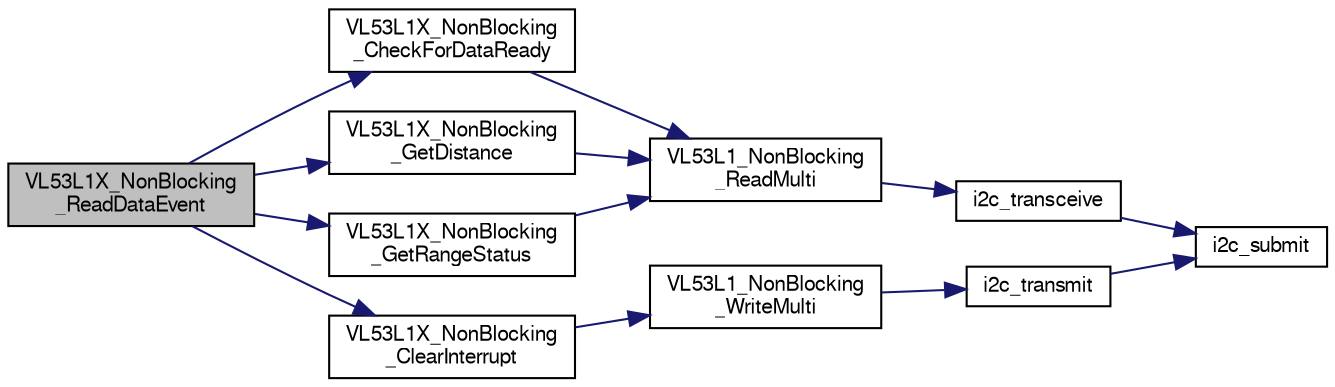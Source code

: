 digraph "VL53L1X_NonBlocking_ReadDataEvent"
{
  edge [fontname="FreeSans",fontsize="10",labelfontname="FreeSans",labelfontsize="10"];
  node [fontname="FreeSans",fontsize="10",shape=record];
  rankdir="LR";
  Node1 [label="VL53L1X_NonBlocking\l_ReadDataEvent",height=0.2,width=0.4,color="black", fillcolor="grey75", style="filled", fontcolor="black"];
  Node1 -> Node2 [color="midnightblue",fontsize="10",style="solid",fontname="FreeSans"];
  Node2 [label="VL53L1X_NonBlocking\l_CheckForDataReady",height=0.2,width=0.4,color="black", fillcolor="white", style="filled",URL="$vl53l1x__nonblocking_8c.html#a8e8516a4ceb5cc17f33c323bf5f839b7",tooltip="This function checks if the new ranging data is available by polling the dedicated register..."];
  Node2 -> Node3 [color="midnightblue",fontsize="10",style="solid",fontname="FreeSans"];
  Node3 [label="VL53L1_NonBlocking\l_ReadMulti",height=0.2,width=0.4,color="black", fillcolor="white", style="filled",URL="$vl53l1x__nonblocking_8c.html#a40075e3c54c6a8d9ce3b1f2fb2cef1c3"];
  Node3 -> Node4 [color="midnightblue",fontsize="10",style="solid",fontname="FreeSans"];
  Node4 [label="i2c_transceive",height=0.2,width=0.4,color="black", fillcolor="white", style="filled",URL="$group__i2c.html#gafb731922c9fb73255aa4cc11e34bfbd6",tooltip="Submit a write/read transaction. "];
  Node4 -> Node5 [color="midnightblue",fontsize="10",style="solid",fontname="FreeSans"];
  Node5 [label="i2c_submit",height=0.2,width=0.4,color="black", fillcolor="white", style="filled",URL="$group__i2c.html#ga4eed48e542a9c71b93372f5a38d7e367",tooltip="Submit a I2C transaction. "];
  Node1 -> Node6 [color="midnightblue",fontsize="10",style="solid",fontname="FreeSans"];
  Node6 [label="VL53L1X_NonBlocking\l_ClearInterrupt",height=0.2,width=0.4,color="black", fillcolor="white", style="filled",URL="$vl53l1x__nonblocking_8c.html#a99be979805273ff0a6ab8283a1df0b2a",tooltip="This function clears the interrupt, to be called after a ranging data reading to arm the interrupt fo..."];
  Node6 -> Node7 [color="midnightblue",fontsize="10",style="solid",fontname="FreeSans"];
  Node7 [label="VL53L1_NonBlocking\l_WriteMulti",height=0.2,width=0.4,color="black", fillcolor="white", style="filled",URL="$vl53l1x__nonblocking_8c.html#acccd356803aea344aafa214bba106ac6"];
  Node7 -> Node8 [color="midnightblue",fontsize="10",style="solid",fontname="FreeSans"];
  Node8 [label="i2c_transmit",height=0.2,width=0.4,color="black", fillcolor="white", style="filled",URL="$group__i2c.html#ga54405aa058f14a143b8b1b5380015927",tooltip="Submit a write only transaction. "];
  Node8 -> Node5 [color="midnightblue",fontsize="10",style="solid",fontname="FreeSans"];
  Node1 -> Node9 [color="midnightblue",fontsize="10",style="solid",fontname="FreeSans"];
  Node9 [label="VL53L1X_NonBlocking\l_GetDistance",height=0.2,width=0.4,color="black", fillcolor="white", style="filled",URL="$vl53l1x__nonblocking_8c.html#a5a86352c48d28857538713dba0f210c5",tooltip="This function returns the distance measured by the sensor in mm. "];
  Node9 -> Node3 [color="midnightblue",fontsize="10",style="solid",fontname="FreeSans"];
  Node1 -> Node10 [color="midnightblue",fontsize="10",style="solid",fontname="FreeSans"];
  Node10 [label="VL53L1X_NonBlocking\l_GetRangeStatus",height=0.2,width=0.4,color="black", fillcolor="white", style="filled",URL="$vl53l1x__nonblocking_8c.html#a6cd73e6df6116cd6707a25177786f82a",tooltip="This function returns the range status to discard wrong measurments. "];
  Node10 -> Node3 [color="midnightblue",fontsize="10",style="solid",fontname="FreeSans"];
}
